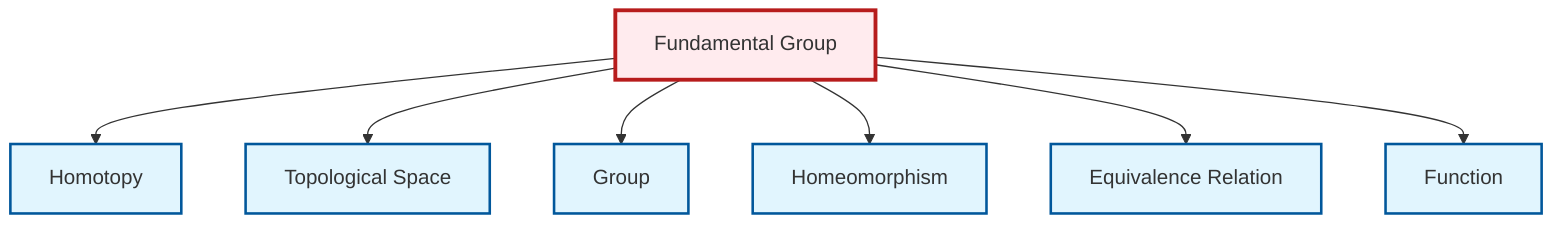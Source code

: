 graph TD
    classDef definition fill:#e1f5fe,stroke:#01579b,stroke-width:2px
    classDef theorem fill:#f3e5f5,stroke:#4a148c,stroke-width:2px
    classDef axiom fill:#fff3e0,stroke:#e65100,stroke-width:2px
    classDef example fill:#e8f5e9,stroke:#1b5e20,stroke-width:2px
    classDef current fill:#ffebee,stroke:#b71c1c,stroke-width:3px
    def-group["Group"]:::definition
    def-homeomorphism["Homeomorphism"]:::definition
    def-fundamental-group["Fundamental Group"]:::definition
    def-function["Function"]:::definition
    def-homotopy["Homotopy"]:::definition
    def-equivalence-relation["Equivalence Relation"]:::definition
    def-topological-space["Topological Space"]:::definition
    def-fundamental-group --> def-homotopy
    def-fundamental-group --> def-topological-space
    def-fundamental-group --> def-group
    def-fundamental-group --> def-homeomorphism
    def-fundamental-group --> def-equivalence-relation
    def-fundamental-group --> def-function
    class def-fundamental-group current